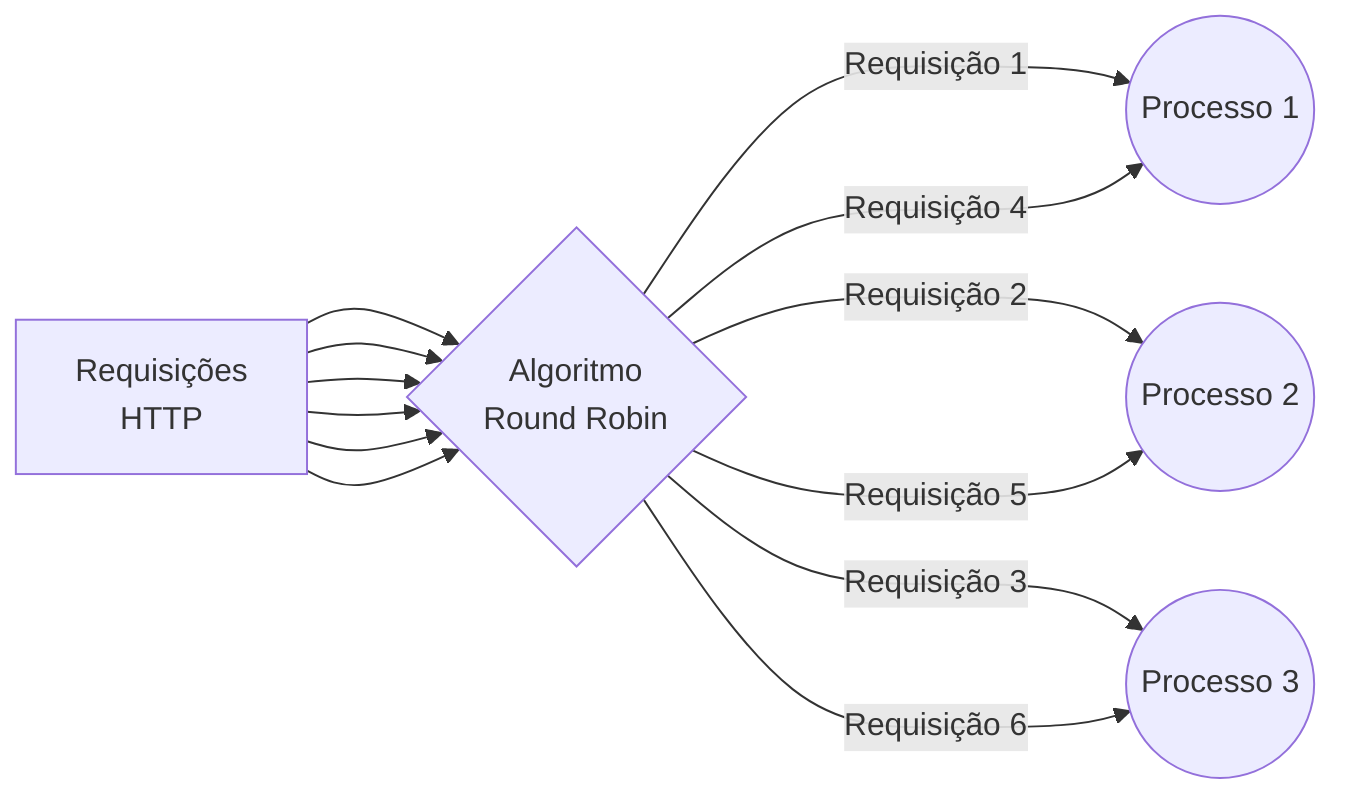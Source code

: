 graph LR

    REQ[Requisições<br/>HTTP]
    LB{Algoritmo<br/>Round Robin}
    SV1((Processo 1))
    SV2((Processo 2))
    SV3((Processo 3))

    REQ --> LB
    REQ --> LB
    REQ --> LB
    REQ --> LB
    REQ --> LB
    REQ --> LB

    LB --Requisição 1---> SV1
    LB --Requisição 2---> SV2
    LB --Requisição 3---> SV3
    LB --Requisição 4---> SV1
    LB --Requisição 5---> SV2
    LB --Requisição 6---> SV3